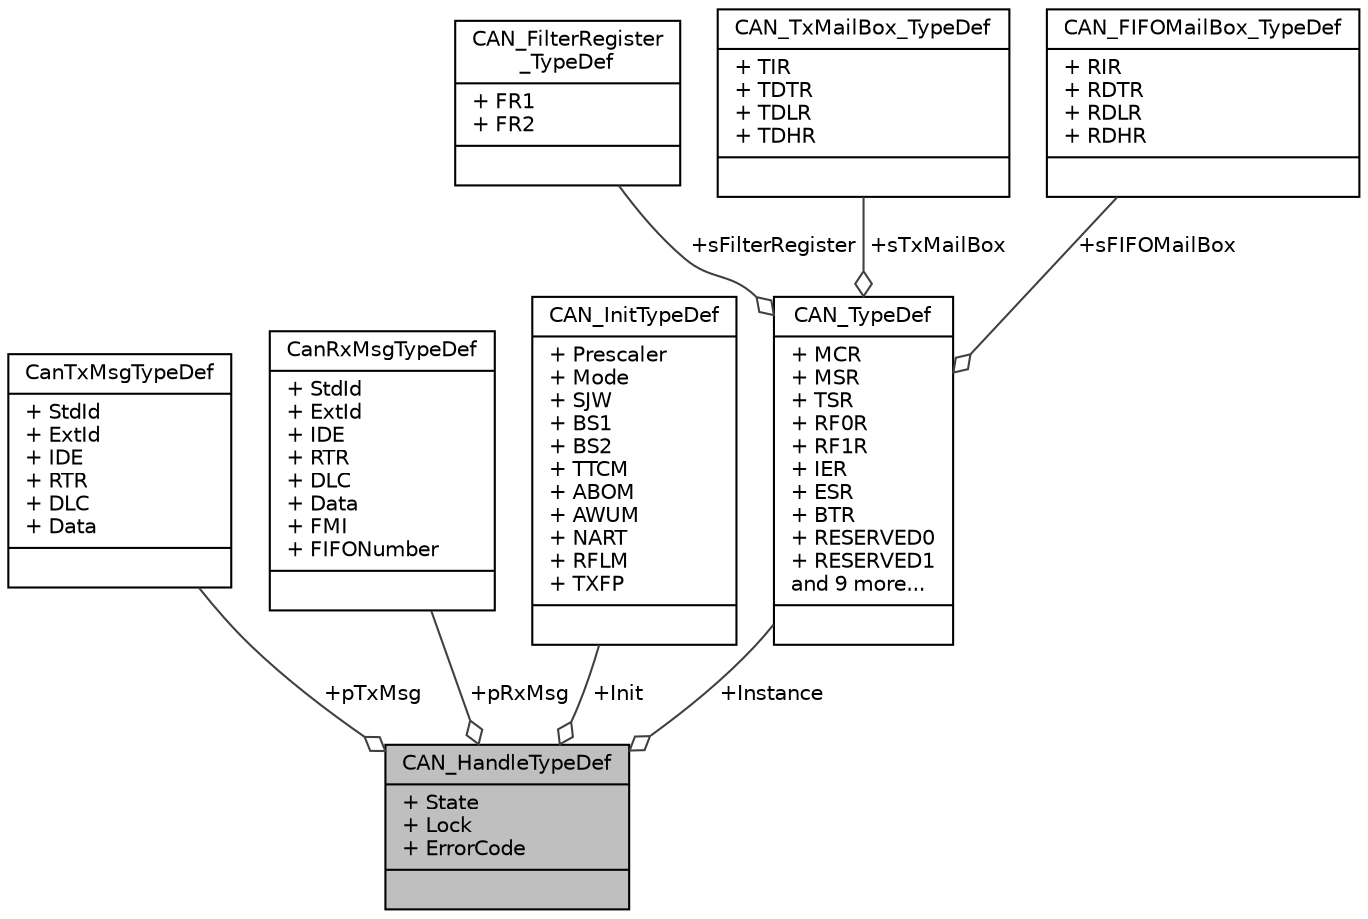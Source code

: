 digraph "CAN_HandleTypeDef"
{
  edge [fontname="Helvetica",fontsize="10",labelfontname="Helvetica",labelfontsize="10"];
  node [fontname="Helvetica",fontsize="10",shape=record];
  Node1 [label="{CAN_HandleTypeDef\n|+ State\l+ Lock\l+ ErrorCode\l|}",height=0.2,width=0.4,color="black", fillcolor="grey75", style="filled", fontcolor="black"];
  Node2 -> Node1 [color="grey25",fontsize="10",style="solid",label=" +pTxMsg" ,arrowhead="odiamond",fontname="Helvetica"];
  Node2 [label="{CanTxMsgTypeDef\n|+ StdId\l+ ExtId\l+ IDE\l+ RTR\l+ DLC\l+ Data\l|}",height=0.2,width=0.4,color="black", fillcolor="white", style="filled",URL="$struct_can_tx_msg_type_def.html",tooltip="CAN Tx message structure definition. "];
  Node3 -> Node1 [color="grey25",fontsize="10",style="solid",label=" +pRxMsg" ,arrowhead="odiamond",fontname="Helvetica"];
  Node3 [label="{CanRxMsgTypeDef\n|+ StdId\l+ ExtId\l+ IDE\l+ RTR\l+ DLC\l+ Data\l+ FMI\l+ FIFONumber\l|}",height=0.2,width=0.4,color="black", fillcolor="white", style="filled",URL="$struct_can_rx_msg_type_def.html",tooltip="CAN Rx message structure definition. "];
  Node4 -> Node1 [color="grey25",fontsize="10",style="solid",label=" +Init" ,arrowhead="odiamond",fontname="Helvetica"];
  Node4 [label="{CAN_InitTypeDef\n|+ Prescaler\l+ Mode\l+ SJW\l+ BS1\l+ BS2\l+ TTCM\l+ ABOM\l+ AWUM\l+ NART\l+ RFLM\l+ TXFP\l|}",height=0.2,width=0.4,color="black", fillcolor="white", style="filled",URL="$struct_c_a_n___init_type_def.html",tooltip="CAN init structure definition. "];
  Node5 -> Node1 [color="grey25",fontsize="10",style="solid",label=" +Instance" ,arrowhead="odiamond",fontname="Helvetica"];
  Node5 [label="{CAN_TypeDef\n|+ MCR\l+ MSR\l+ TSR\l+ RF0R\l+ RF1R\l+ IER\l+ ESR\l+ BTR\l+ RESERVED0\l+ RESERVED1\land 9 more...\l|}",height=0.2,width=0.4,color="black", fillcolor="white", style="filled",URL="$struct_c_a_n___type_def.html",tooltip="Controller Area Network. "];
  Node6 -> Node5 [color="grey25",fontsize="10",style="solid",label=" +sFilterRegister" ,arrowhead="odiamond",fontname="Helvetica"];
  Node6 [label="{CAN_FilterRegister\l_TypeDef\n|+ FR1\l+ FR2\l|}",height=0.2,width=0.4,color="black", fillcolor="white", style="filled",URL="$struct_c_a_n___filter_register___type_def.html",tooltip="Controller Area Network FilterRegister. "];
  Node7 -> Node5 [color="grey25",fontsize="10",style="solid",label=" +sTxMailBox" ,arrowhead="odiamond",fontname="Helvetica"];
  Node7 [label="{CAN_TxMailBox_TypeDef\n|+ TIR\l+ TDTR\l+ TDLR\l+ TDHR\l|}",height=0.2,width=0.4,color="black", fillcolor="white", style="filled",URL="$struct_c_a_n___tx_mail_box___type_def.html",tooltip="Controller Area Network TxMailBox. "];
  Node8 -> Node5 [color="grey25",fontsize="10",style="solid",label=" +sFIFOMailBox" ,arrowhead="odiamond",fontname="Helvetica"];
  Node8 [label="{CAN_FIFOMailBox_TypeDef\n|+ RIR\l+ RDTR\l+ RDLR\l+ RDHR\l|}",height=0.2,width=0.4,color="black", fillcolor="white", style="filled",URL="$struct_c_a_n___f_i_f_o_mail_box___type_def.html",tooltip="Controller Area Network FIFOMailBox. "];
}
